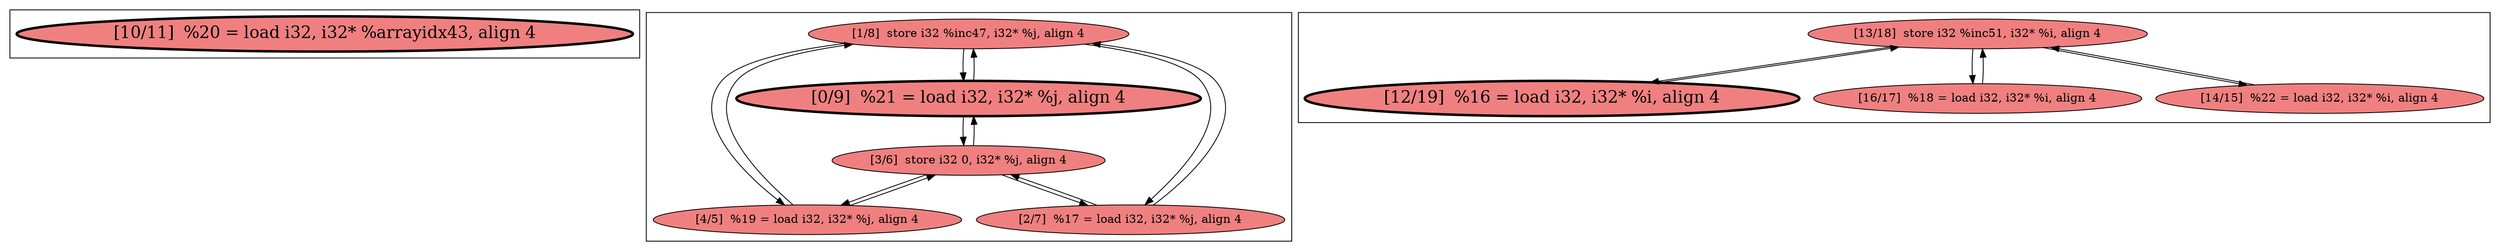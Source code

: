 
digraph G {





subgraph cluster2 {


node553 [penwidth=3.0,fontsize=20,fillcolor=lightcoral,label="[10/11]  %20 = load i32, i32* %arrayidx43, align 4",shape=ellipse,style=filled ]



}

subgraph cluster0 {


node548 [fillcolor=lightcoral,label="[1/8]  store i32 %inc47, i32* %j, align 4",shape=ellipse,style=filled ]
node546 [penwidth=3.0,fontsize=20,fillcolor=lightcoral,label="[0/9]  %21 = load i32, i32* %j, align 4",shape=ellipse,style=filled ]
node544 [fillcolor=lightcoral,label="[4/5]  %19 = load i32, i32* %j, align 4",shape=ellipse,style=filled ]
node547 [fillcolor=lightcoral,label="[3/6]  store i32 0, i32* %j, align 4",shape=ellipse,style=filled ]
node545 [fillcolor=lightcoral,label="[2/7]  %17 = load i32, i32* %j, align 4",shape=ellipse,style=filled ]

node545->node547 [ ]
node547->node545 [ ]
node546->node548 [ ]
node548->node546 [ ]
node544->node548 [ ]
node548->node544 [ ]
node547->node544 [ ]
node545->node548 [ ]
node548->node545 [ ]
node544->node547 [ ]
node546->node547 [ ]
node547->node546 [ ]


}

subgraph cluster1 {


node552 [fillcolor=lightcoral,label="[13/18]  store i32 %inc51, i32* %i, align 4",shape=ellipse,style=filled ]
node551 [penwidth=3.0,fontsize=20,fillcolor=lightcoral,label="[12/19]  %16 = load i32, i32* %i, align 4",shape=ellipse,style=filled ]
node549 [fillcolor=lightcoral,label="[16/17]  %18 = load i32, i32* %i, align 4",shape=ellipse,style=filled ]
node550 [fillcolor=lightcoral,label="[14/15]  %22 = load i32, i32* %i, align 4",shape=ellipse,style=filled ]

node552->node550 [ ]
node550->node552 [ ]
node549->node552 [ ]
node552->node549 [ ]
node552->node551 [ ]
node551->node552 [ ]


}

}
